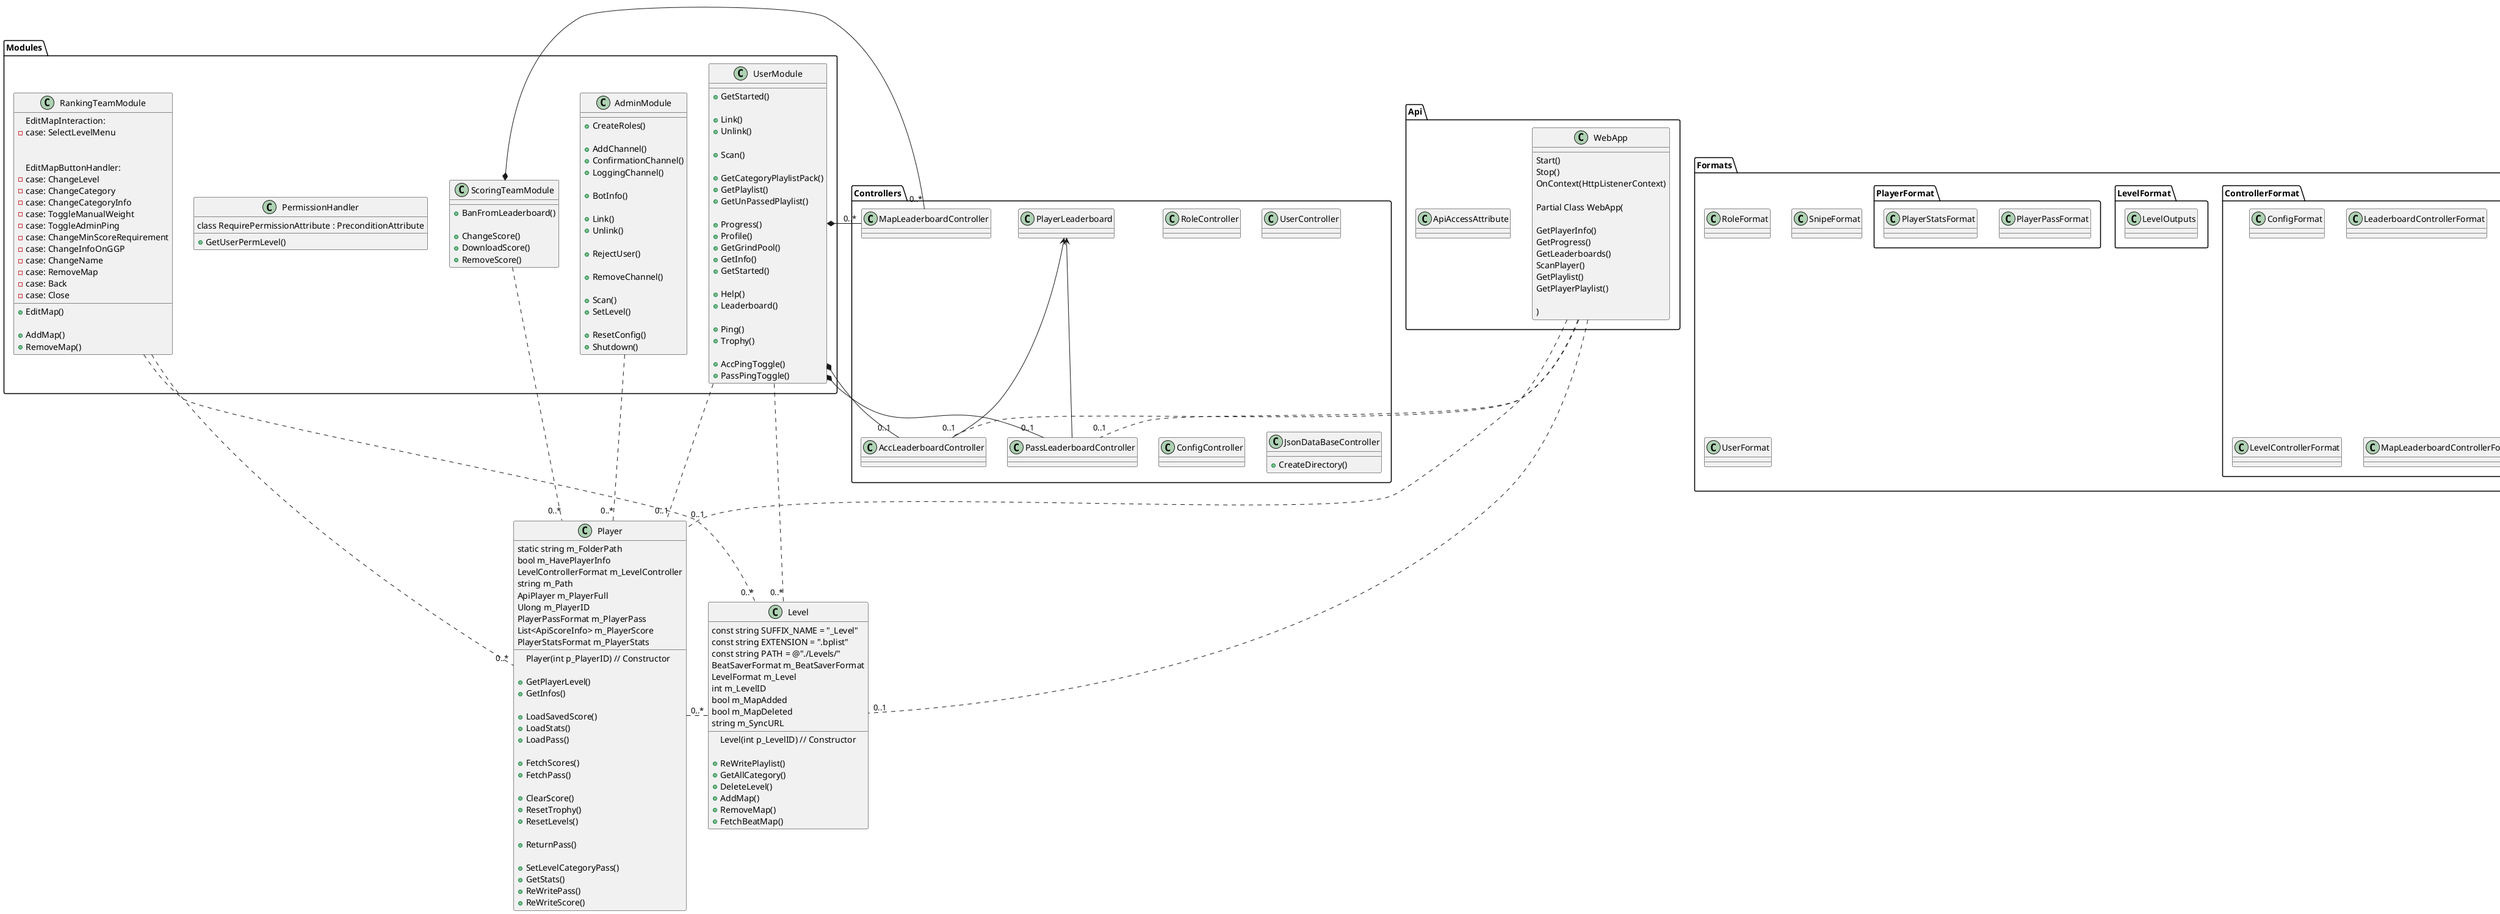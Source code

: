 ﻿@startuml
'https://plantuml.com/class-diagram

Class BotHandler{
public CommandService m_Commands
public static string m_Prefix;
public static DiscordSocketClient m_Client;
}

Class Program{
main()
}

Class Level{
const string SUFFIX_NAME = "_Level"
const string EXTENSION = ".bplist"
const string PATH = @"./Levels/"
BeatSaverFormat m_BeatSaverFormat
LevelFormat m_Level
int m_LevelID
bool m_MapAdded
bool m_MapDeleted
string m_SyncURL

Level(int p_LevelID) // Constructor

+ReWritePlaylist()
+GetAllCategory()
+DeleteLevel()
+AddMap()
+RemoveMap()
+FetchBeatMap()
}


Class Player {
static string m_FolderPath
bool m_HavePlayerInfo
LevelControllerFormat m_LevelController
string m_Path
ApiPlayer m_PlayerFull
Ulong m_PlayerID
PlayerPassFormat m_PlayerPass
List<ApiScoreInfo> m_PlayerScore
PlayerStatsFormat m_PlayerStats

Player(int p_PlayerID) // Constructor

+GetPlayerLevel()
+GetInfos()

+LoadSavedScore()
+LoadStats()
+LoadPass()

+FetchScores()
+FetchPass()

+ClearScore()
+ResetTrophy()
+ResetLevels()

+ReturnPass()

+SetLevelCategoryPass()
+GetStats()
+ReWritePass()
+ReWriteScore()
}

package Modules{
    Class PermissionHandler{
    class RequirePermissionAttribute : PreconditionAttribute
    +GetUserPermLevel()
    }

    Class AdminModule {
    +CreateRoles()
    
    +AddChannel()
    +ConfirmationChannel()
    +LoggingChannel()
    
    +BotInfo()
    
    +Link()
    +Unlink()
    
    +RejectUser()
    
    +RemoveChannel()

    +Scan()
    +SetLevel()
    
    +ResetConfig()
    +Shutdown()
    }
    
    Class RankingTeamModule {
     +EditMap()
    
    +AddMap()
    +RemoveMap()
    
    EditMapInteraction:
    -case: SelectLevelMenu
    
    
    EditMapButtonHandler:
    -case: ChangeLevel
    -case: ChangeCategory
    -case: ChangeCategoryInfo
    -case: ToggleManualWeight
    -case: ToggleAdminPing
    -case: ChangeMinScoreRequirement
    -case: ChangeInfoOnGGP
    -case: ChangeName
    -case: RemoveMap
    -case: Back
    -case: Close
    
    }
    
    Class ScoringTeamModule {
    +BanFromLeaderboard()
    
    +ChangeScore()
    +DownloadScore()
    +RemoveScore()
    }
    
    Class UserModule {
    
    +GetStarted()
    
    +Link()
    +Unlink()
    
    +Scan()
    
    +GetCategoryPlaylistPack()
    +GetPlaylist()
    +GetUnPassedPlaylist()
    
    +Progress()
    +Profile()
    +GetGrindPool()
        
    +GetInfo()
    +GetStarted()
   
    +Help()
    +Leaderboard()
    
    +Ping()


    +Trophy()
    
    +AccPingToggle()
    +PassPingToggle()
    }
}

package Controllers{
    Class MapLeaderboardController {
    
    }
    
    Class RoleController {
    }
    
    Class UserController {
    }
    
    Class PlayerLeaderboard{
    }
    
    Class AccLeaderboardController{
    }
    
    Class PassLeaderboardController{
    }
    
    Class ConfigController
    
    
    Class JsonDataBaseController{
    +CreateDirectory()
    }
}

package Formats{
    package ApiFormat{
    Class ApiOutputs
    Class BeatSaverFormat
    Class PlayerApiOutputs
    }
    package ControllerFormat{
    Class ConfigFormat
    Class LeaderboardControllerFormat
    Class LevelControllerFormat
    Class MapLeaderboardControllerFormat   
    }
    package LevelFormat{
    Class LevelOutputs
    }
    package PlayerFormat{
    Class PlayerPassFormat
    Class PlayerStatsFormat
    }
    Class RoleFormat
    Class SnipeFormat
    Class UserFormat
}

package Api{
Class ApiAccessAttribute{}
    Class WebApp{
        Start()
        Stop()
        OnContext(HttpListenerContext)
        
        Partial Class WebApp(
        
           GetPlayerInfo()
           GetProgress()
           GetLeaderboards()
           ScanPlayer()
           GetPlaylist()
           GetPlayerPlaylist()
        
        )
    }
}

PlayerLeaderboard <-- AccLeaderboardController
PlayerLeaderboard <-- PassLeaderboardController

Program *-- BotHandler

AdminModule  ... "0..*" Player
RankingTeamModule  ... "0..*" Player
ScoringTeamModule  ... "0..*" Player
UserModule  ... "0..1" Player

RankingTeamModule . "0..*" Level
UserModule .. "0..*" Level
Player . "0..*" Level

WebApp . "0..1" Player
WebApp .. "0..1" PassLeaderboardController
WebApp .. "0..1" AccLeaderboardController
WebApp .. "0..1" Level

UserModule *- "0..*" MapLeaderboardController
ScoringTeamModule *-  "0..*" MapLeaderboardController
UserModule *- "0..1" PassLeaderboardController
UserModule *- "0..1" AccLeaderboardController


@enduml